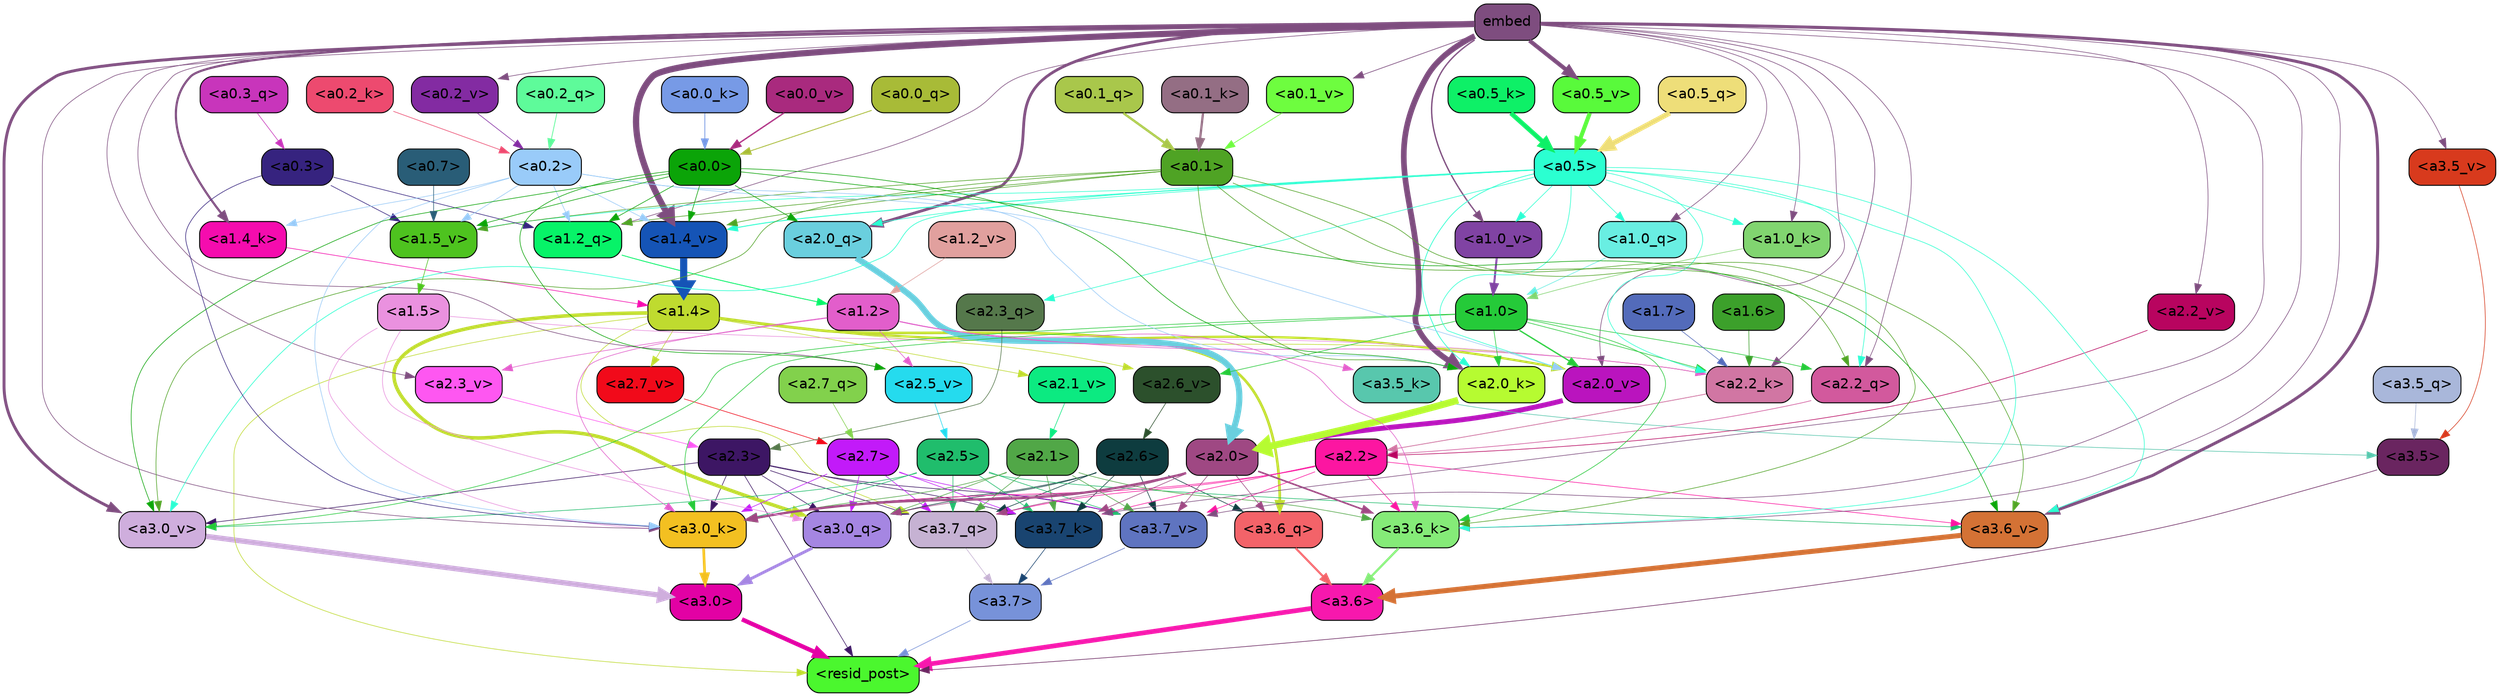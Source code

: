 strict digraph "" {
	graph [bgcolor=transparent,
		layout=dot,
		overlap=false,
		splines=true
	];
	"<a3.7>"	[color=black,
		fillcolor="#7792d9",
		fontname=Helvetica,
		shape=box,
		style="filled, rounded"];
	"<resid_post>"	[color=black,
		fillcolor="#4bf72e",
		fontname=Helvetica,
		shape=box,
		style="filled, rounded"];
	"<a3.7>" -> "<resid_post>"	[color="#7792d9",
		penwidth=0.6];
	"<a3.6>"	[color=black,
		fillcolor="#f718ad",
		fontname=Helvetica,
		shape=box,
		style="filled, rounded"];
	"<a3.6>" -> "<resid_post>"	[color="#f718ad",
		penwidth=4.6696330308914185];
	"<a3.5>"	[color=black,
		fillcolor="#6a2560",
		fontname=Helvetica,
		shape=box,
		style="filled, rounded"];
	"<a3.5>" -> "<resid_post>"	[color="#6a2560",
		penwidth=0.6];
	"<a3.0>"	[color=black,
		fillcolor="#e201a4",
		fontname=Helvetica,
		shape=box,
		style="filled, rounded"];
	"<a3.0>" -> "<resid_post>"	[color="#e201a4",
		penwidth=4.282557368278503];
	"<a2.3>"	[color=black,
		fillcolor="#3d1664",
		fontname=Helvetica,
		shape=box,
		style="filled, rounded"];
	"<a2.3>" -> "<resid_post>"	[color="#3d1664",
		penwidth=0.6];
	"<a3.7_q>"	[color=black,
		fillcolor="#c6b2d3",
		fontname=Helvetica,
		shape=box,
		style="filled, rounded"];
	"<a2.3>" -> "<a3.7_q>"	[color="#3d1664",
		penwidth=0.6];
	"<a3.0_q>"	[color=black,
		fillcolor="#a586e2",
		fontname=Helvetica,
		shape=box,
		style="filled, rounded"];
	"<a2.3>" -> "<a3.0_q>"	[color="#3d1664",
		penwidth=0.6];
	"<a3.7_k>"	[color=black,
		fillcolor="#194470",
		fontname=Helvetica,
		shape=box,
		style="filled, rounded"];
	"<a2.3>" -> "<a3.7_k>"	[color="#3d1664",
		penwidth=0.6];
	"<a3.0_k>"	[color=black,
		fillcolor="#f3c021",
		fontname=Helvetica,
		shape=box,
		style="filled, rounded"];
	"<a2.3>" -> "<a3.0_k>"	[color="#3d1664",
		penwidth=0.6];
	"<a3.7_v>"	[color=black,
		fillcolor="#5f74c0",
		fontname=Helvetica,
		shape=box,
		style="filled, rounded"];
	"<a2.3>" -> "<a3.7_v>"	[color="#3d1664",
		penwidth=0.6];
	"<a3.0_v>"	[color=black,
		fillcolor="#cfaedd",
		fontname=Helvetica,
		shape=box,
		style="filled, rounded"];
	"<a2.3>" -> "<a3.0_v>"	[color="#3d1664",
		penwidth=0.6];
	"<a1.4>"	[color=black,
		fillcolor="#bfdb2f",
		fontname=Helvetica,
		shape=box,
		style="filled, rounded"];
	"<a1.4>" -> "<resid_post>"	[color="#bfdb2f",
		penwidth=0.6];
	"<a1.4>" -> "<a3.7_q>"	[color="#bfdb2f",
		penwidth=0.6];
	"<a3.6_q>"	[color=black,
		fillcolor="#f36369",
		fontname=Helvetica,
		shape=box,
		style="filled, rounded"];
	"<a1.4>" -> "<a3.6_q>"	[color="#bfdb2f",
		penwidth=2.6073555648326874];
	"<a1.4>" -> "<a3.0_q>"	[color="#bfdb2f",
		penwidth=3.4971605762839317];
	"<a2.2_k>"	[color=black,
		fillcolor="#d176a3",
		fontname=Helvetica,
		shape=box,
		style="filled, rounded"];
	"<a1.4>" -> "<a2.2_k>"	[color="#bfdb2f",
		penwidth=0.6];
	"<a2.7_v>"	[color=black,
		fillcolor="#f10a1a",
		fontname=Helvetica,
		shape=box,
		style="filled, rounded"];
	"<a1.4>" -> "<a2.7_v>"	[color="#bfdb2f",
		penwidth=0.6];
	"<a2.6_v>"	[color=black,
		fillcolor="#2c502c",
		fontname=Helvetica,
		shape=box,
		style="filled, rounded"];
	"<a1.4>" -> "<a2.6_v>"	[color="#bfdb2f",
		penwidth=0.6];
	"<a2.1_v>"	[color=black,
		fillcolor="#0cea81",
		fontname=Helvetica,
		shape=box,
		style="filled, rounded"];
	"<a1.4>" -> "<a2.1_v>"	[color="#bfdb2f",
		penwidth=0.6];
	"<a2.0_v>"	[color=black,
		fillcolor="#ba14be",
		fontname=Helvetica,
		shape=box,
		style="filled, rounded"];
	"<a1.4>" -> "<a2.0_v>"	[color="#bfdb2f",
		penwidth=2.268670678138733];
	"<a3.7_q>" -> "<a3.7>"	[color="#c6b2d3",
		penwidth=0.6];
	"<a3.6_q>" -> "<a3.6>"	[color="#f36369",
		penwidth=2.03758105635643];
	"<a3.5_q>"	[color=black,
		fillcolor="#a9b7da",
		fontname=Helvetica,
		shape=box,
		style="filled, rounded"];
	"<a3.5_q>" -> "<a3.5>"	[color="#a9b7da",
		penwidth=0.6];
	"<a3.0_q>" -> "<a3.0>"	[color="#a586e2",
		penwidth=2.8638100624084473];
	"<a3.7_k>" -> "<a3.7>"	[color="#194470",
		penwidth=0.6];
	"<a3.6_k>"	[color=black,
		fillcolor="#85eb78",
		fontname=Helvetica,
		shape=box,
		style="filled, rounded"];
	"<a3.6_k>" -> "<a3.6>"	[color="#85eb78",
		penwidth=2.174198240041733];
	"<a3.5_k>"	[color=black,
		fillcolor="#58c7ad",
		fontname=Helvetica,
		shape=box,
		style="filled, rounded"];
	"<a3.5_k>" -> "<a3.5>"	[color="#58c7ad",
		penwidth=0.6];
	"<a3.0_k>" -> "<a3.0>"	[color="#f3c021",
		penwidth=2.6274144649505615];
	"<a3.7_v>" -> "<a3.7>"	[color="#5f74c0",
		penwidth=0.6];
	"<a3.6_v>"	[color=black,
		fillcolor="#d47235",
		fontname=Helvetica,
		shape=box,
		style="filled, rounded"];
	"<a3.6_v>" -> "<a3.6>"	[color="#d47235",
		penwidth=5.002329230308533];
	"<a3.5_v>"	[color=black,
		fillcolor="#d83a1d",
		fontname=Helvetica,
		shape=box,
		style="filled, rounded"];
	"<a3.5_v>" -> "<a3.5>"	[color="#d83a1d",
		penwidth=0.6];
	"<a3.0_v>" -> "<a3.0>"	[color="#cfaedd",
		penwidth=5.188832879066467];
	"<a2.7>"	[color=black,
		fillcolor="#c21af9",
		fontname=Helvetica,
		shape=box,
		style="filled, rounded"];
	"<a2.7>" -> "<a3.7_q>"	[color="#c21af9",
		penwidth=0.6];
	"<a2.7>" -> "<a3.0_q>"	[color="#c21af9",
		penwidth=0.6];
	"<a2.7>" -> "<a3.7_k>"	[color="#c21af9",
		penwidth=0.6];
	"<a2.7>" -> "<a3.0_k>"	[color="#c21af9",
		penwidth=0.6];
	"<a2.7>" -> "<a3.7_v>"	[color="#c21af9",
		penwidth=0.6];
	"<a2.6>"	[color=black,
		fillcolor="#0e3c3f",
		fontname=Helvetica,
		shape=box,
		style="filled, rounded"];
	"<a2.6>" -> "<a3.7_q>"	[color="#0e3c3f",
		penwidth=0.6];
	"<a2.6>" -> "<a3.6_q>"	[color="#0e3c3f",
		penwidth=0.6];
	"<a2.6>" -> "<a3.0_q>"	[color="#0e3c3f",
		penwidth=0.6];
	"<a2.6>" -> "<a3.7_k>"	[color="#0e3c3f",
		penwidth=0.6];
	"<a2.6>" -> "<a3.0_k>"	[color="#0e3c3f",
		penwidth=0.6];
	"<a2.6>" -> "<a3.7_v>"	[color="#0e3c3f",
		penwidth=0.6];
	"<a2.5>"	[color=black,
		fillcolor="#20bd6c",
		fontname=Helvetica,
		shape=box,
		style="filled, rounded"];
	"<a2.5>" -> "<a3.7_q>"	[color="#20bd6c",
		penwidth=0.6];
	"<a2.5>" -> "<a3.7_k>"	[color="#20bd6c",
		penwidth=0.6];
	"<a2.5>" -> "<a3.0_k>"	[color="#20bd6c",
		penwidth=0.6];
	"<a2.5>" -> "<a3.7_v>"	[color="#20bd6c",
		penwidth=0.6];
	"<a2.5>" -> "<a3.6_v>"	[color="#20bd6c",
		penwidth=0.6];
	"<a2.5>" -> "<a3.0_v>"	[color="#20bd6c",
		penwidth=0.6];
	"<a2.2>"	[color=black,
		fillcolor="#fc16a1",
		fontname=Helvetica,
		shape=box,
		style="filled, rounded"];
	"<a2.2>" -> "<a3.7_q>"	[color="#fc16a1",
		penwidth=0.6];
	"<a2.2>" -> "<a3.7_k>"	[color="#fc16a1",
		penwidth=0.6];
	"<a2.2>" -> "<a3.6_k>"	[color="#fc16a1",
		penwidth=0.6];
	"<a2.2>" -> "<a3.0_k>"	[color="#fc16a1",
		penwidth=0.6];
	"<a2.2>" -> "<a3.7_v>"	[color="#fc16a1",
		penwidth=0.6];
	"<a2.2>" -> "<a3.6_v>"	[color="#fc16a1",
		penwidth=0.6];
	"<a2.1>"	[color=black,
		fillcolor="#51a747",
		fontname=Helvetica,
		shape=box,
		style="filled, rounded"];
	"<a2.1>" -> "<a3.7_q>"	[color="#51a747",
		penwidth=0.6];
	"<a2.1>" -> "<a3.0_q>"	[color="#51a747",
		penwidth=0.6];
	"<a2.1>" -> "<a3.7_k>"	[color="#51a747",
		penwidth=0.6];
	"<a2.1>" -> "<a3.6_k>"	[color="#51a747",
		penwidth=0.6];
	"<a2.1>" -> "<a3.0_k>"	[color="#51a747",
		penwidth=0.6];
	"<a2.1>" -> "<a3.7_v>"	[color="#51a747",
		penwidth=0.6];
	"<a2.0>"	[color=black,
		fillcolor="#9f4883",
		fontname=Helvetica,
		shape=box,
		style="filled, rounded"];
	"<a2.0>" -> "<a3.7_q>"	[color="#9f4883",
		penwidth=0.6];
	"<a2.0>" -> "<a3.6_q>"	[color="#9f4883",
		penwidth=0.6];
	"<a2.0>" -> "<a3.0_q>"	[color="#9f4883",
		penwidth=0.6];
	"<a2.0>" -> "<a3.7_k>"	[color="#9f4883",
		penwidth=0.6];
	"<a2.0>" -> "<a3.6_k>"	[color="#9f4883",
		penwidth=1.5568191409111023];
	"<a2.0>" -> "<a3.0_k>"	[color="#9f4883",
		penwidth=2.270527422428131];
	"<a2.0>" -> "<a3.7_v>"	[color="#9f4883",
		penwidth=0.6];
	"<a1.5>"	[color=black,
		fillcolor="#ea91df",
		fontname=Helvetica,
		shape=box,
		style="filled, rounded"];
	"<a1.5>" -> "<a3.0_q>"	[color="#ea91df",
		penwidth=0.6];
	"<a1.5>" -> "<a3.0_k>"	[color="#ea91df",
		penwidth=0.6];
	"<a1.5>" -> "<a2.2_k>"	[color="#ea91df",
		penwidth=0.6];
	embed	[color=black,
		fillcolor="#7e4d7f",
		fontname=Helvetica,
		shape=box,
		style="filled, rounded"];
	embed -> "<a3.7_k>"	[color="#7e4d7f",
		penwidth=0.6];
	embed -> "<a3.6_k>"	[color="#7e4d7f",
		penwidth=0.6];
	embed -> "<a3.0_k>"	[color="#7e4d7f",
		penwidth=0.6];
	embed -> "<a3.7_v>"	[color="#7e4d7f",
		penwidth=0.6];
	embed -> "<a3.6_v>"	[color="#7e4d7f",
		penwidth=2.9588699340820312];
	embed -> "<a3.5_v>"	[color="#7e4d7f",
		penwidth=0.6];
	embed -> "<a3.0_v>"	[color="#7e4d7f",
		penwidth=2.8686431646347046];
	"<a2.2_q>"	[color=black,
		fillcolor="#d2599d",
		fontname=Helvetica,
		shape=box,
		style="filled, rounded"];
	embed -> "<a2.2_q>"	[color="#7e4d7f",
		penwidth=0.6];
	"<a2.0_q>"	[color=black,
		fillcolor="#6acfde",
		fontname=Helvetica,
		shape=box,
		style="filled, rounded"];
	embed -> "<a2.0_q>"	[color="#7e4d7f",
		penwidth=2.7617180347442627];
	embed -> "<a2.2_k>"	[color="#7e4d7f",
		penwidth=0.67606520652771];
	"<a2.0_k>"	[color=black,
		fillcolor="#b6fb31",
		fontname=Helvetica,
		shape=box,
		style="filled, rounded"];
	embed -> "<a2.0_k>"	[color="#7e4d7f",
		penwidth=5.615107178688049];
	"<a2.5_v>"	[color=black,
		fillcolor="#25dbee",
		fontname=Helvetica,
		shape=box,
		style="filled, rounded"];
	embed -> "<a2.5_v>"	[color="#7e4d7f",
		penwidth=0.6];
	"<a2.3_v>"	[color=black,
		fillcolor="#fe57f1",
		fontname=Helvetica,
		shape=box,
		style="filled, rounded"];
	embed -> "<a2.3_v>"	[color="#7e4d7f",
		penwidth=0.6];
	"<a2.2_v>"	[color=black,
		fillcolor="#b8045f",
		fontname=Helvetica,
		shape=box,
		style="filled, rounded"];
	embed -> "<a2.2_v>"	[color="#7e4d7f",
		penwidth=0.6];
	embed -> "<a2.0_v>"	[color="#7e4d7f",
		penwidth=0.6];
	"<a1.2_q>"	[color=black,
		fillcolor="#07f368",
		fontname=Helvetica,
		shape=box,
		style="filled, rounded"];
	embed -> "<a1.2_q>"	[color="#7e4d7f",
		penwidth=0.6];
	"<a1.0_q>"	[color=black,
		fillcolor="#69eee2",
		fontname=Helvetica,
		shape=box,
		style="filled, rounded"];
	embed -> "<a1.0_q>"	[color="#7e4d7f",
		penwidth=0.6];
	"<a1.4_k>"	[color=black,
		fillcolor="#f50cae",
		fontname=Helvetica,
		shape=box,
		style="filled, rounded"];
	embed -> "<a1.4_k>"	[color="#7e4d7f",
		penwidth=2.1468217372894287];
	"<a1.0_k>"	[color=black,
		fillcolor="#81d570",
		fontname=Helvetica,
		shape=box,
		style="filled, rounded"];
	embed -> "<a1.0_k>"	[color="#7e4d7f",
		penwidth=0.6];
	"<a1.4_v>"	[color=black,
		fillcolor="#1554b6",
		fontname=Helvetica,
		shape=box,
		style="filled, rounded"];
	embed -> "<a1.4_v>"	[color="#7e4d7f",
		penwidth=6.189999580383301];
	"<a1.0_v>"	[color=black,
		fillcolor="#8043a3",
		fontname=Helvetica,
		shape=box,
		style="filled, rounded"];
	embed -> "<a1.0_v>"	[color="#7e4d7f",
		penwidth=1.3123979568481445];
	"<a0.5_v>"	[color=black,
		fillcolor="#59fa3b",
		fontname=Helvetica,
		shape=box,
		style="filled, rounded"];
	embed -> "<a0.5_v>"	[color="#7e4d7f",
		penwidth=4.06441330909729];
	"<a0.2_v>"	[color=black,
		fillcolor="#832ba2",
		fontname=Helvetica,
		shape=box,
		style="filled, rounded"];
	embed -> "<a0.2_v>"	[color="#7e4d7f",
		penwidth=0.6];
	"<a0.1_v>"	[color=black,
		fillcolor="#6efd3f",
		fontname=Helvetica,
		shape=box,
		style="filled, rounded"];
	embed -> "<a0.1_v>"	[color="#7e4d7f",
		penwidth=0.6574034690856934];
	"<a1.2>"	[color=black,
		fillcolor="#e25ecb",
		fontname=Helvetica,
		shape=box,
		style="filled, rounded"];
	"<a1.2>" -> "<a3.6_k>"	[color="#e25ecb",
		penwidth=0.6];
	"<a1.2>" -> "<a3.5_k>"	[color="#e25ecb",
		penwidth=0.6];
	"<a1.2>" -> "<a3.0_k>"	[color="#e25ecb",
		penwidth=0.6];
	"<a1.2>" -> "<a2.2_k>"	[color="#e25ecb",
		penwidth=0.6];
	"<a1.2>" -> "<a2.5_v>"	[color="#e25ecb",
		penwidth=0.6];
	"<a1.2>" -> "<a2.3_v>"	[color="#e25ecb",
		penwidth=0.6];
	"<a1.0>"	[color=black,
		fillcolor="#25ca39",
		fontname=Helvetica,
		shape=box,
		style="filled, rounded"];
	"<a1.0>" -> "<a3.6_k>"	[color="#25ca39",
		penwidth=0.6];
	"<a1.0>" -> "<a3.0_k>"	[color="#25ca39",
		penwidth=0.6];
	"<a1.0>" -> "<a3.0_v>"	[color="#25ca39",
		penwidth=0.6];
	"<a1.0>" -> "<a2.2_q>"	[color="#25ca39",
		penwidth=0.6];
	"<a1.0>" -> "<a2.2_k>"	[color="#25ca39",
		penwidth=0.6];
	"<a1.0>" -> "<a2.0_k>"	[color="#25ca39",
		penwidth=0.6];
	"<a1.0>" -> "<a2.6_v>"	[color="#25ca39",
		penwidth=0.6];
	"<a1.0>" -> "<a2.0_v>"	[color="#25ca39",
		penwidth=1.27996826171875];
	"<a0.5>"	[color=black,
		fillcolor="#2bffd1",
		fontname=Helvetica,
		shape=box,
		style="filled, rounded"];
	"<a0.5>" -> "<a3.6_k>"	[color="#2bffd1",
		penwidth=0.6];
	"<a0.5>" -> "<a3.6_v>"	[color="#2bffd1",
		penwidth=0.6];
	"<a0.5>" -> "<a3.0_v>"	[color="#2bffd1",
		penwidth=0.6421224474906921];
	"<a2.3_q>"	[color=black,
		fillcolor="#55784b",
		fontname=Helvetica,
		shape=box,
		style="filled, rounded"];
	"<a0.5>" -> "<a2.3_q>"	[color="#2bffd1",
		penwidth=0.6];
	"<a0.5>" -> "<a2.2_q>"	[color="#2bffd1",
		penwidth=0.6];
	"<a0.5>" -> "<a2.0_q>"	[color="#2bffd1",
		penwidth=0.6];
	"<a0.5>" -> "<a2.2_k>"	[color="#2bffd1",
		penwidth=0.6];
	"<a0.5>" -> "<a2.0_k>"	[color="#2bffd1",
		penwidth=0.7151575088500977];
	"<a0.5>" -> "<a2.0_v>"	[color="#2bffd1",
		penwidth=0.6];
	"<a0.5>" -> "<a1.0_q>"	[color="#2bffd1",
		penwidth=0.6];
	"<a0.5>" -> "<a1.0_k>"	[color="#2bffd1",
		penwidth=0.6];
	"<a1.5_v>"	[color=black,
		fillcolor="#4ec31f",
		fontname=Helvetica,
		shape=box,
		style="filled, rounded"];
	"<a0.5>" -> "<a1.5_v>"	[color="#2bffd1",
		penwidth=0.6];
	"<a0.5>" -> "<a1.4_v>"	[color="#2bffd1",
		penwidth=0.8927993774414062];
	"<a0.5>" -> "<a1.0_v>"	[color="#2bffd1",
		penwidth=0.6];
	"<a0.1>"	[color=black,
		fillcolor="#4fa324",
		fontname=Helvetica,
		shape=box,
		style="filled, rounded"];
	"<a0.1>" -> "<a3.6_k>"	[color="#4fa324",
		penwidth=0.6];
	"<a0.1>" -> "<a3.6_v>"	[color="#4fa324",
		penwidth=0.6];
	"<a0.1>" -> "<a3.0_v>"	[color="#4fa324",
		penwidth=0.6];
	"<a0.1>" -> "<a2.2_q>"	[color="#4fa324",
		penwidth=0.6];
	"<a0.1>" -> "<a2.0_k>"	[color="#4fa324",
		penwidth=0.6];
	"<a0.1>" -> "<a1.2_q>"	[color="#4fa324",
		penwidth=0.6];
	"<a0.1>" -> "<a1.5_v>"	[color="#4fa324",
		penwidth=0.6];
	"<a0.1>" -> "<a1.4_v>"	[color="#4fa324",
		penwidth=0.6];
	"<a0.3>"	[color=black,
		fillcolor="#36237f",
		fontname=Helvetica,
		shape=box,
		style="filled, rounded"];
	"<a0.3>" -> "<a3.0_k>"	[color="#36237f",
		penwidth=0.6];
	"<a0.3>" -> "<a1.2_q>"	[color="#36237f",
		penwidth=0.6];
	"<a0.3>" -> "<a1.5_v>"	[color="#36237f",
		penwidth=0.6];
	"<a0.2>"	[color=black,
		fillcolor="#99cbf9",
		fontname=Helvetica,
		shape=box,
		style="filled, rounded"];
	"<a0.2>" -> "<a3.0_k>"	[color="#99cbf9",
		penwidth=0.6];
	"<a0.2>" -> "<a2.0_k>"	[color="#99cbf9",
		penwidth=0.6];
	"<a0.2>" -> "<a2.0_v>"	[color="#99cbf9",
		penwidth=0.6];
	"<a0.2>" -> "<a1.2_q>"	[color="#99cbf9",
		penwidth=0.6];
	"<a0.2>" -> "<a1.4_k>"	[color="#99cbf9",
		penwidth=0.6];
	"<a0.2>" -> "<a1.5_v>"	[color="#99cbf9",
		penwidth=0.6];
	"<a0.2>" -> "<a1.4_v>"	[color="#99cbf9",
		penwidth=0.6];
	"<a0.0>"	[color=black,
		fillcolor="#0ba408",
		fontname=Helvetica,
		shape=box,
		style="filled, rounded"];
	"<a0.0>" -> "<a3.6_v>"	[color="#0ba408",
		penwidth=0.6];
	"<a0.0>" -> "<a3.0_v>"	[color="#0ba408",
		penwidth=0.6];
	"<a0.0>" -> "<a2.0_q>"	[color="#0ba408",
		penwidth=0.6];
	"<a0.0>" -> "<a2.0_k>"	[color="#0ba408",
		penwidth=0.6];
	"<a0.0>" -> "<a2.5_v>"	[color="#0ba408",
		penwidth=0.6];
	"<a0.0>" -> "<a1.2_q>"	[color="#0ba408",
		penwidth=0.6];
	"<a0.0>" -> "<a1.5_v>"	[color="#0ba408",
		penwidth=0.6];
	"<a0.0>" -> "<a1.4_v>"	[color="#0ba408",
		penwidth=0.6];
	"<a2.7_q>"	[color=black,
		fillcolor="#82d14c",
		fontname=Helvetica,
		shape=box,
		style="filled, rounded"];
	"<a2.7_q>" -> "<a2.7>"	[color="#82d14c",
		penwidth=0.6];
	"<a2.3_q>" -> "<a2.3>"	[color="#55784b",
		penwidth=0.6];
	"<a2.2_q>" -> "<a2.2>"	[color="#d2599d",
		penwidth=0.6340763568878174];
	"<a2.0_q>" -> "<a2.0>"	[color="#6acfde",
		penwidth=6.0160088539123535];
	"<a2.2_k>" -> "<a2.2>"	[color="#d176a3",
		penwidth=0.7764816284179688];
	"<a2.0_k>" -> "<a2.0>"	[color="#b6fb31",
		penwidth=6.773025274276733];
	"<a2.7_v>" -> "<a2.7>"	[color="#f10a1a",
		penwidth=0.6];
	"<a2.6_v>" -> "<a2.6>"	[color="#2c502c",
		penwidth=0.6];
	"<a2.5_v>" -> "<a2.5>"	[color="#25dbee",
		penwidth=0.6];
	"<a2.3_v>" -> "<a2.3>"	[color="#fe57f1",
		penwidth=0.6];
	"<a2.2_v>" -> "<a2.2>"	[color="#b8045f",
		penwidth=0.6];
	"<a2.1_v>" -> "<a2.1>"	[color="#0cea81",
		penwidth=0.6];
	"<a2.0_v>" -> "<a2.0>"	[color="#ba14be",
		penwidth=4.906715989112854];
	"<a1.7>"	[color=black,
		fillcolor="#536bba",
		fontname=Helvetica,
		shape=box,
		style="filled, rounded"];
	"<a1.7>" -> "<a2.2_k>"	[color="#536bba",
		penwidth=0.6];
	"<a1.6>"	[color=black,
		fillcolor="#3ca02b",
		fontname=Helvetica,
		shape=box,
		style="filled, rounded"];
	"<a1.6>" -> "<a2.2_k>"	[color="#3ca02b",
		penwidth=0.6];
	"<a1.2_q>" -> "<a1.2>"	[color="#07f368",
		penwidth=0.836545467376709];
	"<a1.0_q>" -> "<a1.0>"	[color="#69eee2",
		penwidth=0.6];
	"<a1.4_k>" -> "<a1.4>"	[color="#f50cae",
		penwidth=0.6];
	"<a1.0_k>" -> "<a1.0>"	[color="#81d570",
		penwidth=0.6];
	"<a1.5_v>" -> "<a1.5>"	[color="#4ec31f",
		penwidth=0.6];
	"<a1.4_v>" -> "<a1.4>"	[color="#1554b6",
		penwidth=7.093163728713989];
	"<a1.2_v>"	[color=black,
		fillcolor="#e1a09e",
		fontname=Helvetica,
		shape=box,
		style="filled, rounded"];
	"<a1.2_v>" -> "<a1.2>"	[color="#e1a09e",
		penwidth=0.6];
	"<a1.0_v>" -> "<a1.0>"	[color="#8043a3",
		penwidth=1.9666723012924194];
	"<a0.7>"	[color=black,
		fillcolor="#295d77",
		fontname=Helvetica,
		shape=box,
		style="filled, rounded"];
	"<a0.7>" -> "<a1.5_v>"	[color="#295d77",
		penwidth=0.6];
	"<a0.5_q>"	[color=black,
		fillcolor="#eede79",
		fontname=Helvetica,
		shape=box,
		style="filled, rounded"];
	"<a0.5_q>" -> "<a0.5>"	[color="#eede79",
		penwidth=5.0559651255607605];
	"<a0.3_q>"	[color=black,
		fillcolor="#c835bb",
		fontname=Helvetica,
		shape=box,
		style="filled, rounded"];
	"<a0.3_q>" -> "<a0.3>"	[color="#c835bb",
		penwidth=0.6];
	"<a0.2_q>"	[color=black,
		fillcolor="#5efb9a",
		fontname=Helvetica,
		shape=box,
		style="filled, rounded"];
	"<a0.2_q>" -> "<a0.2>"	[color="#5efb9a",
		penwidth=0.7587676048278809];
	"<a0.1_q>"	[color=black,
		fillcolor="#a9c74b",
		fontname=Helvetica,
		shape=box,
		style="filled, rounded"];
	"<a0.1_q>" -> "<a0.1>"	[color="#a9c74b",
		penwidth=2.3103086948394775];
	"<a0.0_q>"	[color=black,
		fillcolor="#a8bb37",
		fontname=Helvetica,
		shape=box,
		style="filled, rounded"];
	"<a0.0_q>" -> "<a0.0>"	[color="#a8bb37",
		penwidth=0.8285908699035645];
	"<a0.5_k>"	[color=black,
		fillcolor="#0ef067",
		fontname=Helvetica,
		shape=box,
		style="filled, rounded"];
	"<a0.5_k>" -> "<a0.5>"	[color="#0ef067",
		penwidth=4.577519536018372];
	"<a0.2_k>"	[color=black,
		fillcolor="#ed4a6f",
		fontname=Helvetica,
		shape=box,
		style="filled, rounded"];
	"<a0.2_k>" -> "<a0.2>"	[color="#ed4a6f",
		penwidth=0.6];
	"<a0.1_k>"	[color=black,
		fillcolor="#946e84",
		fontname=Helvetica,
		shape=box,
		style="filled, rounded"];
	"<a0.1_k>" -> "<a0.1>"	[color="#946e84",
		penwidth=2.2273199558258057];
	"<a0.0_k>"	[color=black,
		fillcolor="#779ae6",
		fontname=Helvetica,
		shape=box,
		style="filled, rounded"];
	"<a0.0_k>" -> "<a0.0>"	[color="#779ae6",
		penwidth=0.7703166007995605];
	"<a0.5_v>" -> "<a0.5>"	[color="#59fa3b",
		penwidth=4.062177300453186];
	"<a0.2_v>" -> "<a0.2>"	[color="#832ba2",
		penwidth=0.6];
	"<a0.1_v>" -> "<a0.1>"	[color="#6efd3f",
		penwidth=0.654442310333252];
	"<a0.0_v>"	[color=black,
		fillcolor="#a92a7e",
		fontname=Helvetica,
		shape=box,
		style="filled, rounded"];
	"<a0.0_v>" -> "<a0.0>"	[color="#a92a7e",
		penwidth=1.307939052581787];
}
